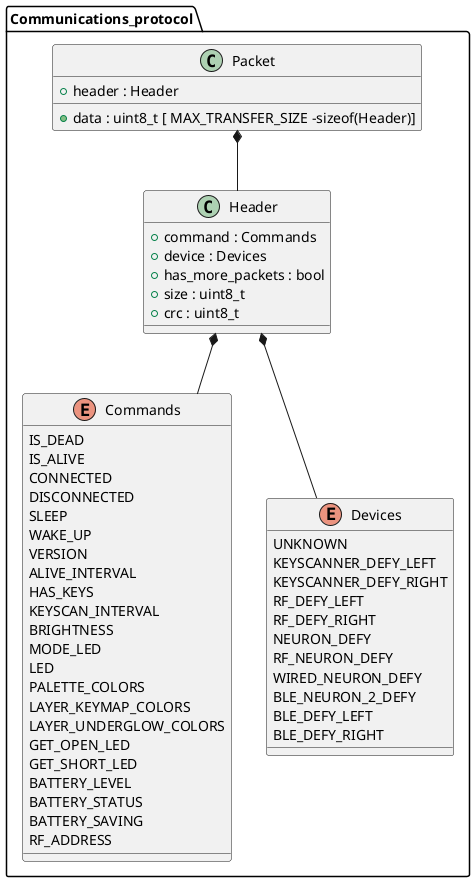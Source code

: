 @startuml





/' Objects '/

namespace Communications_protocol {
	enum Commands {
        IS_DEAD
        IS_ALIVE
        CONNECTED
        DISCONNECTED
        SLEEP
        WAKE_UP
        VERSION
        ALIVE_INTERVAL
        HAS_KEYS
        KEYSCAN_INTERVAL
        BRIGHTNESS
        MODE_LED
        LED
        PALETTE_COLORS
        LAYER_KEYMAP_COLORS
        LAYER_UNDERGLOW_COLORS
        GET_OPEN_LED
        GET_SHORT_LED
        BATTERY_LEVEL
        BATTERY_STATUS
        BATTERY_SAVING
        RF_ADDRESS
	}

	enum Devices {
		UNKNOWN
        KEYSCANNER_DEFY_LEFT
        KEYSCANNER_DEFY_RIGHT
        RF_DEFY_LEFT
        RF_DEFY_RIGHT
        NEURON_DEFY
        RF_NEURON_DEFY
        WIRED_NEURON_DEFY
        BLE_NEURON_2_DEFY
        BLE_DEFY_LEFT
        BLE_DEFY_RIGHT
	}

	class Header {
		+command : Commands
		+device : Devices
        +has_more_packets : bool
        +size : uint8_t
        +crc : uint8_t
	}

	class Packet {
		+header : Header
		+data : uint8_t [ MAX_TRANSFER_SIZE -sizeof(Header)]
	}
}





/' Inheritance relationships '/




/' Aggregation relationships '/

Communications_protocol.Header *-- Communications_protocol.Commands


Communications_protocol.Header *-- Communications_protocol.Devices


Communications_protocol.Packet *-- Communications_protocol.Header









@enduml
